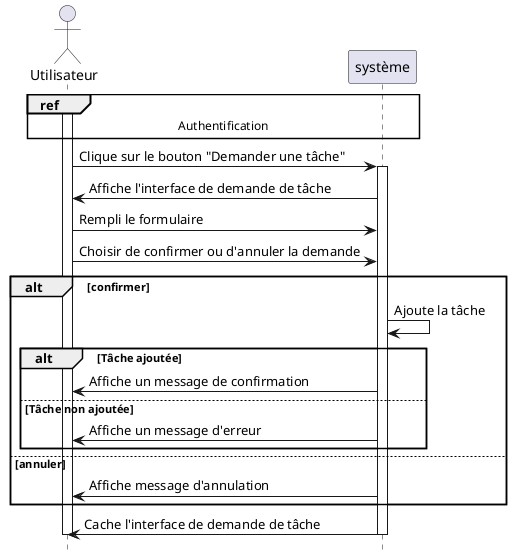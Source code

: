 @startuml add_task

hide footbox


actor "Utilisateur" as user
participant "système" as system


ref over user, system : Authentification
activate user
user -> system : Clique sur le bouton "Demander une tâche"
activate system
system -> user : Affiche l'interface de demande de tâche
user -> system : Rempli le formulaire
user -> system : Choisir de confirmer ou d'annuler la demande
alt confirmer
system -> system : Ajoute la tâche
alt Tâche ajoutée
  system -> user : Affiche un message de confirmation
else Tâche non ajoutée
  system -> user : Affiche un message d'erreur
end
else annuler
  system -> user : Affiche message d'annulation
end
system -> user : Cache l'interface de demande de tâche
deactivate system
deactivate user